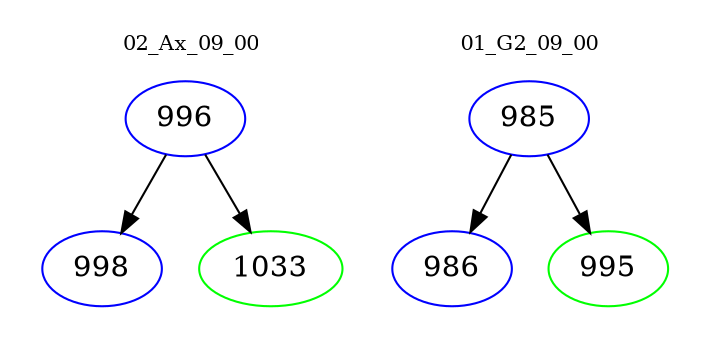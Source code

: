 digraph{
subgraph cluster_0 {
color = white
label = "02_Ax_09_00";
fontsize=10;
T0_996 [label="996", color="blue"]
T0_996 -> T0_998 [color="black"]
T0_998 [label="998", color="blue"]
T0_996 -> T0_1033 [color="black"]
T0_1033 [label="1033", color="green"]
}
subgraph cluster_1 {
color = white
label = "01_G2_09_00";
fontsize=10;
T1_985 [label="985", color="blue"]
T1_985 -> T1_986 [color="black"]
T1_986 [label="986", color="blue"]
T1_985 -> T1_995 [color="black"]
T1_995 [label="995", color="green"]
}
}
